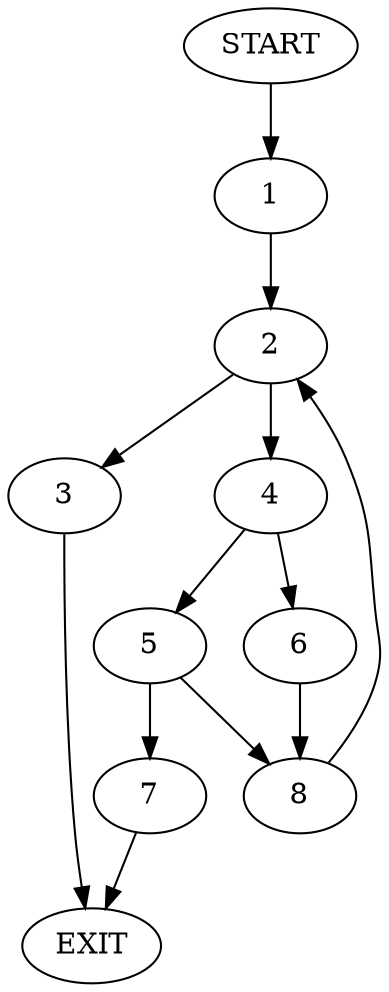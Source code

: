 digraph {
0 [label="START"]
9 [label="EXIT"]
0 -> 1
1 -> 2
2 -> 3
2 -> 4
4 -> 5
4 -> 6
3 -> 9
5 -> 7
5 -> 8
6 -> 8
8 -> 2
7 -> 9
}
